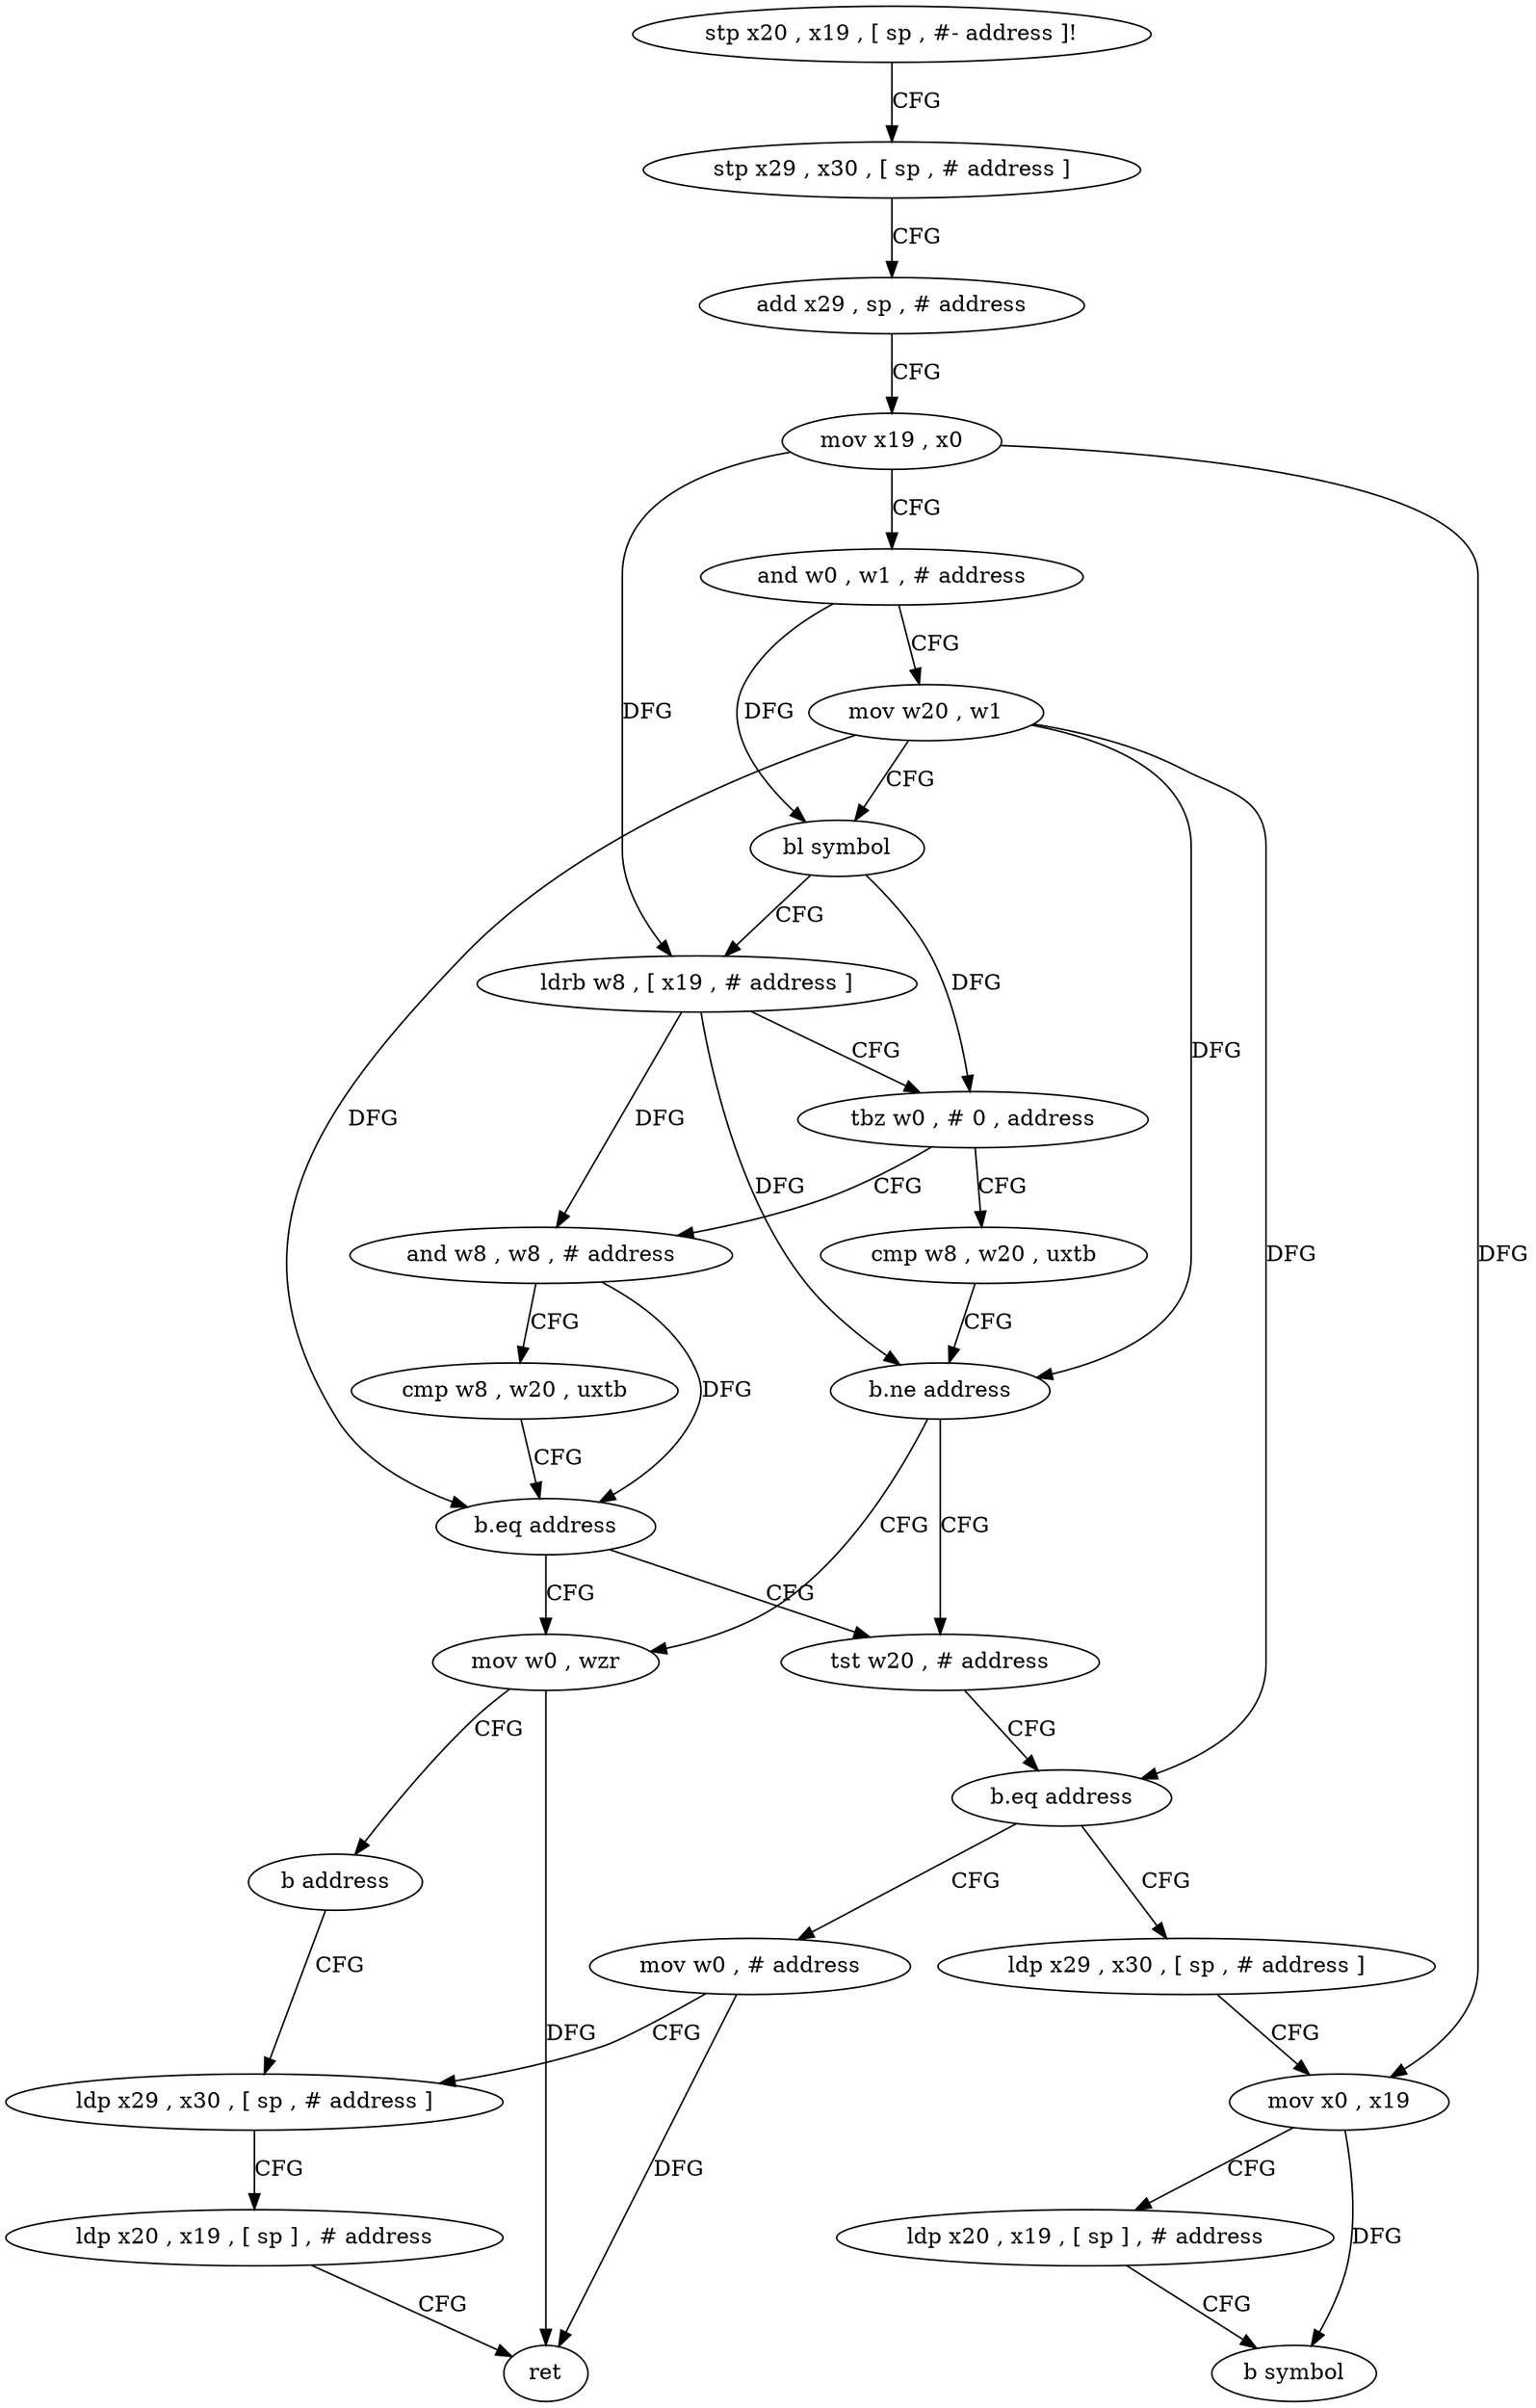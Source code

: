 digraph "func" {
"4212760" [label = "stp x20 , x19 , [ sp , #- address ]!" ]
"4212764" [label = "stp x29 , x30 , [ sp , # address ]" ]
"4212768" [label = "add x29 , sp , # address" ]
"4212772" [label = "mov x19 , x0" ]
"4212776" [label = "and w0 , w1 , # address" ]
"4212780" [label = "mov w20 , w1" ]
"4212784" [label = "bl symbol" ]
"4212788" [label = "ldrb w8 , [ x19 , # address ]" ]
"4212792" [label = "tbz w0 , # 0 , address" ]
"4212816" [label = "cmp w8 , w20 , uxtb" ]
"4212796" [label = "and w8 , w8 , # address" ]
"4212820" [label = "b.ne address" ]
"4212808" [label = "mov w0 , wzr" ]
"4212824" [label = "tst w20 , # address" ]
"4212800" [label = "cmp w8 , w20 , uxtb" ]
"4212804" [label = "b.eq address" ]
"4212812" [label = "b address" ]
"4212852" [label = "ldp x29 , x30 , [ sp , # address ]" ]
"4212828" [label = "b.eq address" ]
"4212848" [label = "mov w0 , # address" ]
"4212832" [label = "ldp x29 , x30 , [ sp , # address ]" ]
"4212856" [label = "ldp x20 , x19 , [ sp ] , # address" ]
"4212860" [label = "ret" ]
"4212836" [label = "mov x0 , x19" ]
"4212840" [label = "ldp x20 , x19 , [ sp ] , # address" ]
"4212844" [label = "b symbol" ]
"4212760" -> "4212764" [ label = "CFG" ]
"4212764" -> "4212768" [ label = "CFG" ]
"4212768" -> "4212772" [ label = "CFG" ]
"4212772" -> "4212776" [ label = "CFG" ]
"4212772" -> "4212788" [ label = "DFG" ]
"4212772" -> "4212836" [ label = "DFG" ]
"4212776" -> "4212780" [ label = "CFG" ]
"4212776" -> "4212784" [ label = "DFG" ]
"4212780" -> "4212784" [ label = "CFG" ]
"4212780" -> "4212820" [ label = "DFG" ]
"4212780" -> "4212804" [ label = "DFG" ]
"4212780" -> "4212828" [ label = "DFG" ]
"4212784" -> "4212788" [ label = "CFG" ]
"4212784" -> "4212792" [ label = "DFG" ]
"4212788" -> "4212792" [ label = "CFG" ]
"4212788" -> "4212820" [ label = "DFG" ]
"4212788" -> "4212796" [ label = "DFG" ]
"4212792" -> "4212816" [ label = "CFG" ]
"4212792" -> "4212796" [ label = "CFG" ]
"4212816" -> "4212820" [ label = "CFG" ]
"4212796" -> "4212800" [ label = "CFG" ]
"4212796" -> "4212804" [ label = "DFG" ]
"4212820" -> "4212808" [ label = "CFG" ]
"4212820" -> "4212824" [ label = "CFG" ]
"4212808" -> "4212812" [ label = "CFG" ]
"4212808" -> "4212860" [ label = "DFG" ]
"4212824" -> "4212828" [ label = "CFG" ]
"4212800" -> "4212804" [ label = "CFG" ]
"4212804" -> "4212824" [ label = "CFG" ]
"4212804" -> "4212808" [ label = "CFG" ]
"4212812" -> "4212852" [ label = "CFG" ]
"4212852" -> "4212856" [ label = "CFG" ]
"4212828" -> "4212848" [ label = "CFG" ]
"4212828" -> "4212832" [ label = "CFG" ]
"4212848" -> "4212852" [ label = "CFG" ]
"4212848" -> "4212860" [ label = "DFG" ]
"4212832" -> "4212836" [ label = "CFG" ]
"4212856" -> "4212860" [ label = "CFG" ]
"4212836" -> "4212840" [ label = "CFG" ]
"4212836" -> "4212844" [ label = "DFG" ]
"4212840" -> "4212844" [ label = "CFG" ]
}
